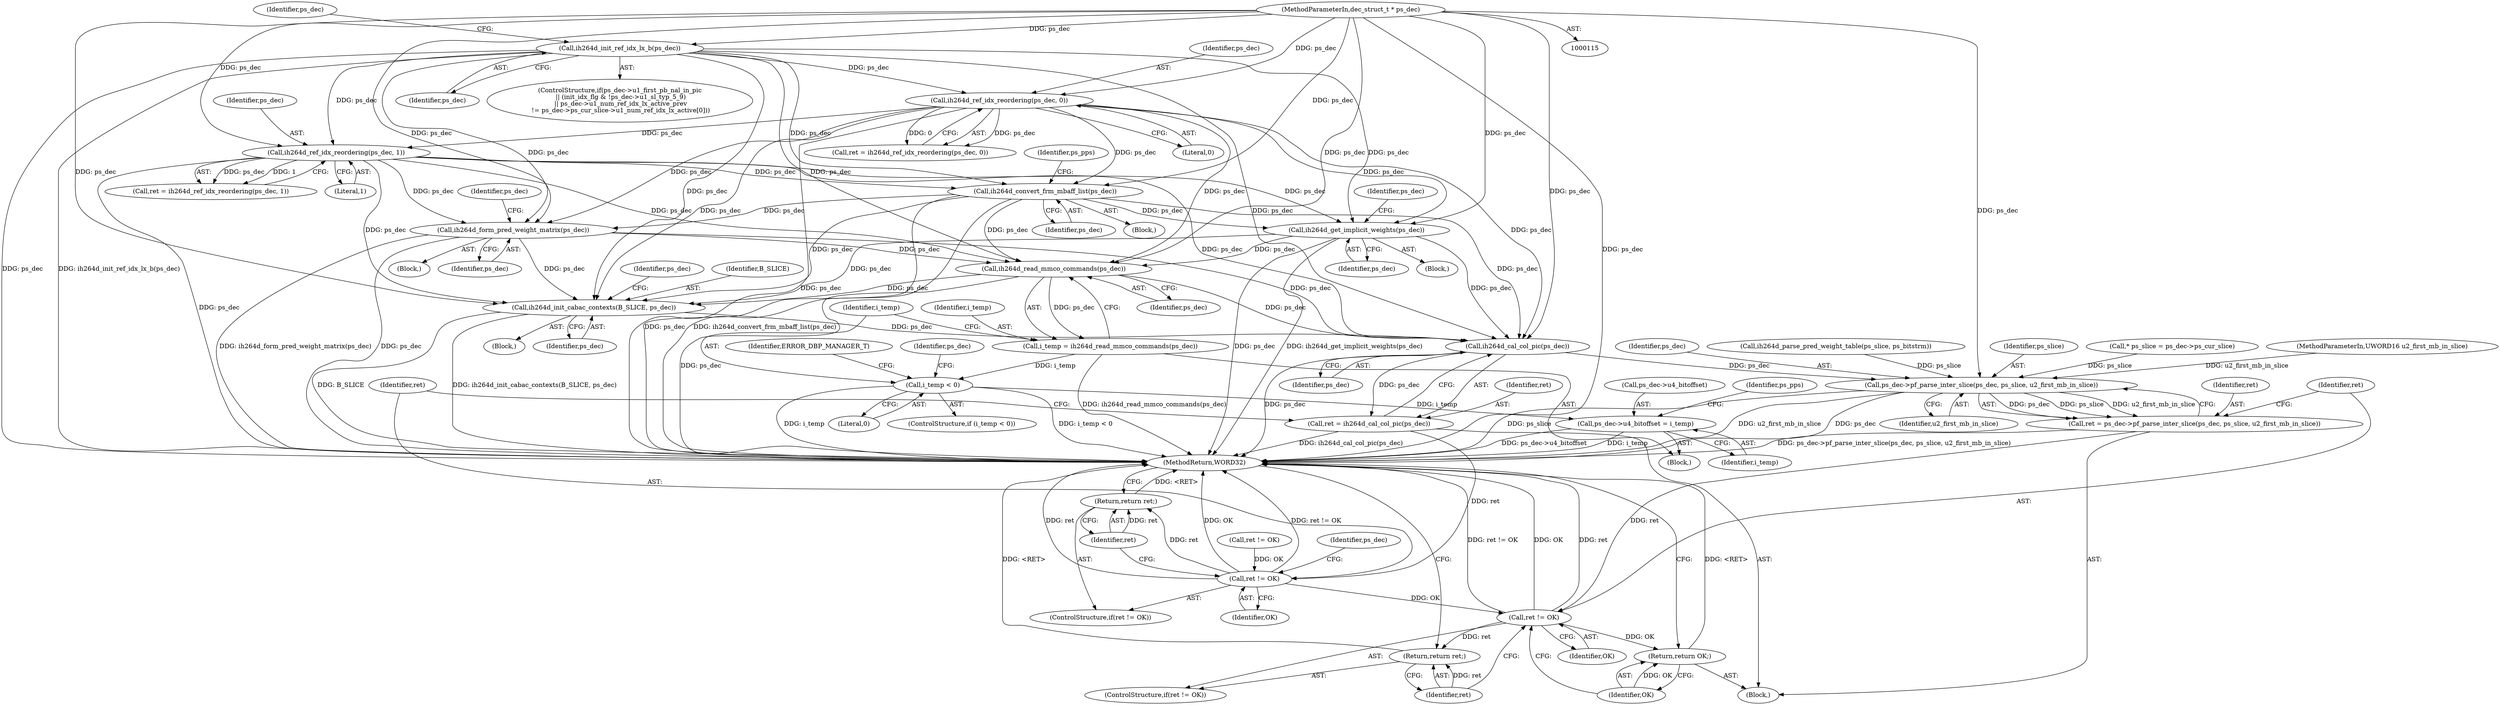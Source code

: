 digraph "0_Android_943323f1d9d3dd5c2634deb26cbe72343ca6b3db_0@API" {
"1000920" [label="(Call,ih264d_read_mmco_commands(ps_dec))"];
"1000454" [label="(Call,ih264d_ref_idx_reordering(ps_dec, 1))"];
"1000404" [label="(Call,ih264d_ref_idx_reordering(ps_dec, 0))"];
"1000352" [label="(Call,ih264d_init_ref_idx_lx_b(ps_dec))"];
"1000116" [label="(MethodParameterIn,dec_struct_t * ps_dec)"];
"1000882" [label="(Call,ih264d_get_implicit_weights(ps_dec))"];
"1000833" [label="(Call,ih264d_convert_frm_mbaff_list(ps_dec))"];
"1000853" [label="(Call,ih264d_form_pred_weight_matrix(ps_dec))"];
"1000918" [label="(Call,i_temp = ih264d_read_mmco_commands(ps_dec))"];
"1000923" [label="(Call,i_temp < 0)"];
"1000929" [label="(Call,ps_dec->u4_bitoffset = i_temp)"];
"1001150" [label="(Call,ih264d_init_cabac_contexts(B_SLICE, ps_dec))"];
"1001203" [label="(Call,ih264d_cal_col_pic(ps_dec))"];
"1001201" [label="(Call,ret = ih264d_cal_col_pic(ps_dec))"];
"1001206" [label="(Call,ret != OK)"];
"1001209" [label="(Return,return ret;)"];
"1001228" [label="(Call,ret != OK)"];
"1001231" [label="(Return,return ret;)"];
"1001233" [label="(Return,return OK;)"];
"1001223" [label="(Call,ps_dec->pf_parse_inter_slice(ps_dec, ps_slice, u2_first_mb_in_slice))"];
"1001221" [label="(Call,ret = ps_dec->pf_parse_inter_slice(ps_dec, ps_slice, u2_first_mb_in_slice))"];
"1001213" [label="(Identifier,ps_dec)"];
"1000854" [label="(Identifier,ps_dec)"];
"1000452" [label="(Call,ret = ih264d_ref_idx_reordering(ps_dec, 1))"];
"1000857" [label="(Identifier,ps_dec)"];
"1000922" [label="(ControlStructure,if (i_temp < 0))"];
"1001232" [label="(Identifier,ret)"];
"1001206" [label="(Call,ret != OK)"];
"1001207" [label="(Identifier,ret)"];
"1000930" [label="(Call,ps_dec->u4_bitoffset)"];
"1000882" [label="(Call,ih264d_get_implicit_weights(ps_dec))"];
"1000923" [label="(Call,i_temp < 0)"];
"1000925" [label="(Literal,0)"];
"1001208" [label="(Identifier,OK)"];
"1000116" [label="(MethodParameterIn,dec_struct_t * ps_dec)"];
"1001228" [label="(Call,ret != OK)"];
"1000945" [label="(Identifier,ps_pps)"];
"1001234" [label="(Identifier,OK)"];
"1000883" [label="(Identifier,ps_dec)"];
"1000404" [label="(Call,ih264d_ref_idx_reordering(ps_dec, 0))"];
"1000353" [label="(Identifier,ps_dec)"];
"1000869" [label="(Block,)"];
"1001226" [label="(Identifier,u2_first_mb_in_slice)"];
"1001221" [label="(Call,ret = ps_dec->pf_parse_inter_slice(ps_dec, ps_slice, u2_first_mb_in_slice))"];
"1001225" [label="(Identifier,ps_slice)"];
"1000454" [label="(Call,ih264d_ref_idx_reordering(ps_dec, 1))"];
"1000126" [label="(Call,* ps_slice = ps_dec->ps_cur_slice)"];
"1000834" [label="(Identifier,ps_dec)"];
"1001202" [label="(Identifier,ret)"];
"1001235" [label="(MethodReturn,WORD32)"];
"1000933" [label="(Identifier,i_temp)"];
"1001210" [label="(Identifier,ret)"];
"1001222" [label="(Identifier,ret)"];
"1001223" [label="(Call,ps_dec->pf_parse_inter_slice(ps_dec, ps_slice, u2_first_mb_in_slice))"];
"1001150" [label="(Call,ih264d_init_cabac_contexts(B_SLICE, ps_dec))"];
"1000924" [label="(Identifier,i_temp)"];
"1001137" [label="(Block,)"];
"1000895" [label="(Identifier,ps_dec)"];
"1000329" [label="(ControlStructure,if(ps_dec->u1_first_pb_nal_in_pic\n || (init_idx_flg & !ps_dec->u1_sl_typ_5_9)\n || ps_dec->u1_num_ref_idx_lx_active_prev\n != ps_dec->ps_cur_slice->u1_num_ref_idx_lx_active[0]))"];
"1000456" [label="(Literal,1)"];
"1000841" [label="(Block,)"];
"1001156" [label="(Identifier,ps_dec)"];
"1001209" [label="(Return,return ret;)"];
"1001230" [label="(Identifier,OK)"];
"1001205" [label="(ControlStructure,if(ret != OK))"];
"1000117" [label="(MethodParameterIn,UWORD16 u2_first_mb_in_slice)"];
"1000838" [label="(Identifier,ps_pps)"];
"1000833" [label="(Call,ih264d_convert_frm_mbaff_list(ps_dec))"];
"1000918" [label="(Call,i_temp = ih264d_read_mmco_commands(ps_dec))"];
"1001203" [label="(Call,ih264d_cal_col_pic(ps_dec))"];
"1000929" [label="(Call,ps_dec->u4_bitoffset = i_temp)"];
"1000118" [label="(Block,)"];
"1001229" [label="(Identifier,ret)"];
"1000405" [label="(Identifier,ps_dec)"];
"1001233" [label="(Return,return OK;)"];
"1000919" [label="(Identifier,i_temp)"];
"1001152" [label="(Identifier,ps_dec)"];
"1001224" [label="(Identifier,ps_dec)"];
"1001204" [label="(Identifier,ps_dec)"];
"1001231" [label="(Return,return ret;)"];
"1000848" [label="(Call,ret != OK)"];
"1000928" [label="(Identifier,ERROR_DBP_MANAGER_T)"];
"1000406" [label="(Literal,0)"];
"1001201" [label="(Call,ret = ih264d_cal_col_pic(ps_dec))"];
"1000455" [label="(Identifier,ps_dec)"];
"1000920" [label="(Call,ih264d_read_mmco_commands(ps_dec))"];
"1000352" [label="(Call,ih264d_init_ref_idx_lx_b(ps_dec))"];
"1000357" [label="(Identifier,ps_dec)"];
"1001227" [label="(ControlStructure,if(ret != OK))"];
"1000921" [label="(Identifier,ps_dec)"];
"1000832" [label="(Block,)"];
"1000931" [label="(Identifier,ps_dec)"];
"1000917" [label="(Block,)"];
"1000853" [label="(Call,ih264d_form_pred_weight_matrix(ps_dec))"];
"1001151" [label="(Identifier,B_SLICE)"];
"1000402" [label="(Call,ret = ih264d_ref_idx_reordering(ps_dec, 0))"];
"1000844" [label="(Call,ih264d_parse_pred_weight_table(ps_slice, ps_bitstrm))"];
"1000920" -> "1000918"  [label="AST: "];
"1000920" -> "1000921"  [label="CFG: "];
"1000921" -> "1000920"  [label="AST: "];
"1000918" -> "1000920"  [label="CFG: "];
"1000920" -> "1001235"  [label="DDG: ps_dec"];
"1000920" -> "1000918"  [label="DDG: ps_dec"];
"1000454" -> "1000920"  [label="DDG: ps_dec"];
"1000882" -> "1000920"  [label="DDG: ps_dec"];
"1000352" -> "1000920"  [label="DDG: ps_dec"];
"1000853" -> "1000920"  [label="DDG: ps_dec"];
"1000404" -> "1000920"  [label="DDG: ps_dec"];
"1000833" -> "1000920"  [label="DDG: ps_dec"];
"1000116" -> "1000920"  [label="DDG: ps_dec"];
"1000920" -> "1001150"  [label="DDG: ps_dec"];
"1000920" -> "1001203"  [label="DDG: ps_dec"];
"1000454" -> "1000452"  [label="AST: "];
"1000454" -> "1000456"  [label="CFG: "];
"1000455" -> "1000454"  [label="AST: "];
"1000456" -> "1000454"  [label="AST: "];
"1000452" -> "1000454"  [label="CFG: "];
"1000454" -> "1001235"  [label="DDG: ps_dec"];
"1000454" -> "1000452"  [label="DDG: ps_dec"];
"1000454" -> "1000452"  [label="DDG: 1"];
"1000404" -> "1000454"  [label="DDG: ps_dec"];
"1000352" -> "1000454"  [label="DDG: ps_dec"];
"1000116" -> "1000454"  [label="DDG: ps_dec"];
"1000454" -> "1000833"  [label="DDG: ps_dec"];
"1000454" -> "1000853"  [label="DDG: ps_dec"];
"1000454" -> "1000882"  [label="DDG: ps_dec"];
"1000454" -> "1001150"  [label="DDG: ps_dec"];
"1000454" -> "1001203"  [label="DDG: ps_dec"];
"1000404" -> "1000402"  [label="AST: "];
"1000404" -> "1000406"  [label="CFG: "];
"1000405" -> "1000404"  [label="AST: "];
"1000406" -> "1000404"  [label="AST: "];
"1000402" -> "1000404"  [label="CFG: "];
"1000404" -> "1001235"  [label="DDG: ps_dec"];
"1000404" -> "1000402"  [label="DDG: ps_dec"];
"1000404" -> "1000402"  [label="DDG: 0"];
"1000352" -> "1000404"  [label="DDG: ps_dec"];
"1000116" -> "1000404"  [label="DDG: ps_dec"];
"1000404" -> "1000833"  [label="DDG: ps_dec"];
"1000404" -> "1000853"  [label="DDG: ps_dec"];
"1000404" -> "1000882"  [label="DDG: ps_dec"];
"1000404" -> "1001150"  [label="DDG: ps_dec"];
"1000404" -> "1001203"  [label="DDG: ps_dec"];
"1000352" -> "1000329"  [label="AST: "];
"1000352" -> "1000353"  [label="CFG: "];
"1000353" -> "1000352"  [label="AST: "];
"1000357" -> "1000352"  [label="CFG: "];
"1000352" -> "1001235"  [label="DDG: ps_dec"];
"1000352" -> "1001235"  [label="DDG: ih264d_init_ref_idx_lx_b(ps_dec)"];
"1000116" -> "1000352"  [label="DDG: ps_dec"];
"1000352" -> "1000833"  [label="DDG: ps_dec"];
"1000352" -> "1000853"  [label="DDG: ps_dec"];
"1000352" -> "1000882"  [label="DDG: ps_dec"];
"1000352" -> "1001150"  [label="DDG: ps_dec"];
"1000352" -> "1001203"  [label="DDG: ps_dec"];
"1000116" -> "1000115"  [label="AST: "];
"1000116" -> "1001235"  [label="DDG: ps_dec"];
"1000116" -> "1000833"  [label="DDG: ps_dec"];
"1000116" -> "1000853"  [label="DDG: ps_dec"];
"1000116" -> "1000882"  [label="DDG: ps_dec"];
"1000116" -> "1001150"  [label="DDG: ps_dec"];
"1000116" -> "1001203"  [label="DDG: ps_dec"];
"1000116" -> "1001223"  [label="DDG: ps_dec"];
"1000882" -> "1000869"  [label="AST: "];
"1000882" -> "1000883"  [label="CFG: "];
"1000883" -> "1000882"  [label="AST: "];
"1000895" -> "1000882"  [label="CFG: "];
"1000882" -> "1001235"  [label="DDG: ps_dec"];
"1000882" -> "1001235"  [label="DDG: ih264d_get_implicit_weights(ps_dec)"];
"1000833" -> "1000882"  [label="DDG: ps_dec"];
"1000882" -> "1001150"  [label="DDG: ps_dec"];
"1000882" -> "1001203"  [label="DDG: ps_dec"];
"1000833" -> "1000832"  [label="AST: "];
"1000833" -> "1000834"  [label="CFG: "];
"1000834" -> "1000833"  [label="AST: "];
"1000838" -> "1000833"  [label="CFG: "];
"1000833" -> "1001235"  [label="DDG: ps_dec"];
"1000833" -> "1001235"  [label="DDG: ih264d_convert_frm_mbaff_list(ps_dec)"];
"1000833" -> "1000853"  [label="DDG: ps_dec"];
"1000833" -> "1001150"  [label="DDG: ps_dec"];
"1000833" -> "1001203"  [label="DDG: ps_dec"];
"1000853" -> "1000841"  [label="AST: "];
"1000853" -> "1000854"  [label="CFG: "];
"1000854" -> "1000853"  [label="AST: "];
"1000857" -> "1000853"  [label="CFG: "];
"1000853" -> "1001235"  [label="DDG: ih264d_form_pred_weight_matrix(ps_dec)"];
"1000853" -> "1001235"  [label="DDG: ps_dec"];
"1000853" -> "1001150"  [label="DDG: ps_dec"];
"1000853" -> "1001203"  [label="DDG: ps_dec"];
"1000918" -> "1000917"  [label="AST: "];
"1000919" -> "1000918"  [label="AST: "];
"1000924" -> "1000918"  [label="CFG: "];
"1000918" -> "1001235"  [label="DDG: ih264d_read_mmco_commands(ps_dec)"];
"1000918" -> "1000923"  [label="DDG: i_temp"];
"1000923" -> "1000922"  [label="AST: "];
"1000923" -> "1000925"  [label="CFG: "];
"1000924" -> "1000923"  [label="AST: "];
"1000925" -> "1000923"  [label="AST: "];
"1000928" -> "1000923"  [label="CFG: "];
"1000931" -> "1000923"  [label="CFG: "];
"1000923" -> "1001235"  [label="DDG: i_temp < 0"];
"1000923" -> "1001235"  [label="DDG: i_temp"];
"1000923" -> "1000929"  [label="DDG: i_temp"];
"1000929" -> "1000917"  [label="AST: "];
"1000929" -> "1000933"  [label="CFG: "];
"1000930" -> "1000929"  [label="AST: "];
"1000933" -> "1000929"  [label="AST: "];
"1000945" -> "1000929"  [label="CFG: "];
"1000929" -> "1001235"  [label="DDG: i_temp"];
"1000929" -> "1001235"  [label="DDG: ps_dec->u4_bitoffset"];
"1001150" -> "1001137"  [label="AST: "];
"1001150" -> "1001152"  [label="CFG: "];
"1001151" -> "1001150"  [label="AST: "];
"1001152" -> "1001150"  [label="AST: "];
"1001156" -> "1001150"  [label="CFG: "];
"1001150" -> "1001235"  [label="DDG: B_SLICE"];
"1001150" -> "1001235"  [label="DDG: ih264d_init_cabac_contexts(B_SLICE, ps_dec)"];
"1001150" -> "1001203"  [label="DDG: ps_dec"];
"1001203" -> "1001201"  [label="AST: "];
"1001203" -> "1001204"  [label="CFG: "];
"1001204" -> "1001203"  [label="AST: "];
"1001201" -> "1001203"  [label="CFG: "];
"1001203" -> "1001235"  [label="DDG: ps_dec"];
"1001203" -> "1001201"  [label="DDG: ps_dec"];
"1001203" -> "1001223"  [label="DDG: ps_dec"];
"1001201" -> "1000118"  [label="AST: "];
"1001202" -> "1001201"  [label="AST: "];
"1001207" -> "1001201"  [label="CFG: "];
"1001201" -> "1001235"  [label="DDG: ih264d_cal_col_pic(ps_dec)"];
"1001201" -> "1001206"  [label="DDG: ret"];
"1001206" -> "1001205"  [label="AST: "];
"1001206" -> "1001208"  [label="CFG: "];
"1001207" -> "1001206"  [label="AST: "];
"1001208" -> "1001206"  [label="AST: "];
"1001210" -> "1001206"  [label="CFG: "];
"1001213" -> "1001206"  [label="CFG: "];
"1001206" -> "1001235"  [label="DDG: OK"];
"1001206" -> "1001235"  [label="DDG: ret != OK"];
"1001206" -> "1001235"  [label="DDG: ret"];
"1000848" -> "1001206"  [label="DDG: OK"];
"1001206" -> "1001209"  [label="DDG: ret"];
"1001206" -> "1001228"  [label="DDG: OK"];
"1001209" -> "1001205"  [label="AST: "];
"1001209" -> "1001210"  [label="CFG: "];
"1001210" -> "1001209"  [label="AST: "];
"1001235" -> "1001209"  [label="CFG: "];
"1001209" -> "1001235"  [label="DDG: <RET>"];
"1001210" -> "1001209"  [label="DDG: ret"];
"1001228" -> "1001227"  [label="AST: "];
"1001228" -> "1001230"  [label="CFG: "];
"1001229" -> "1001228"  [label="AST: "];
"1001230" -> "1001228"  [label="AST: "];
"1001232" -> "1001228"  [label="CFG: "];
"1001234" -> "1001228"  [label="CFG: "];
"1001228" -> "1001235"  [label="DDG: ret"];
"1001228" -> "1001235"  [label="DDG: OK"];
"1001228" -> "1001235"  [label="DDG: ret != OK"];
"1001221" -> "1001228"  [label="DDG: ret"];
"1001228" -> "1001231"  [label="DDG: ret"];
"1001228" -> "1001233"  [label="DDG: OK"];
"1001231" -> "1001227"  [label="AST: "];
"1001231" -> "1001232"  [label="CFG: "];
"1001232" -> "1001231"  [label="AST: "];
"1001235" -> "1001231"  [label="CFG: "];
"1001231" -> "1001235"  [label="DDG: <RET>"];
"1001232" -> "1001231"  [label="DDG: ret"];
"1001233" -> "1000118"  [label="AST: "];
"1001233" -> "1001234"  [label="CFG: "];
"1001234" -> "1001233"  [label="AST: "];
"1001235" -> "1001233"  [label="CFG: "];
"1001233" -> "1001235"  [label="DDG: <RET>"];
"1001234" -> "1001233"  [label="DDG: OK"];
"1001223" -> "1001221"  [label="AST: "];
"1001223" -> "1001226"  [label="CFG: "];
"1001224" -> "1001223"  [label="AST: "];
"1001225" -> "1001223"  [label="AST: "];
"1001226" -> "1001223"  [label="AST: "];
"1001221" -> "1001223"  [label="CFG: "];
"1001223" -> "1001235"  [label="DDG: ps_slice"];
"1001223" -> "1001235"  [label="DDG: u2_first_mb_in_slice"];
"1001223" -> "1001235"  [label="DDG: ps_dec"];
"1001223" -> "1001221"  [label="DDG: ps_dec"];
"1001223" -> "1001221"  [label="DDG: ps_slice"];
"1001223" -> "1001221"  [label="DDG: u2_first_mb_in_slice"];
"1000126" -> "1001223"  [label="DDG: ps_slice"];
"1000844" -> "1001223"  [label="DDG: ps_slice"];
"1000117" -> "1001223"  [label="DDG: u2_first_mb_in_slice"];
"1001221" -> "1000118"  [label="AST: "];
"1001222" -> "1001221"  [label="AST: "];
"1001229" -> "1001221"  [label="CFG: "];
"1001221" -> "1001235"  [label="DDG: ps_dec->pf_parse_inter_slice(ps_dec, ps_slice, u2_first_mb_in_slice)"];
}
